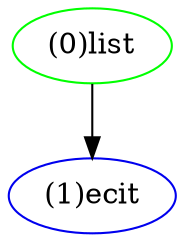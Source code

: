 digraph G {
"(0)list"[color=green]
"(1)ecit"[color=blue2]
"(0)list" -> "(1)ecit"
"(1)ecit"[color=blue2]
}